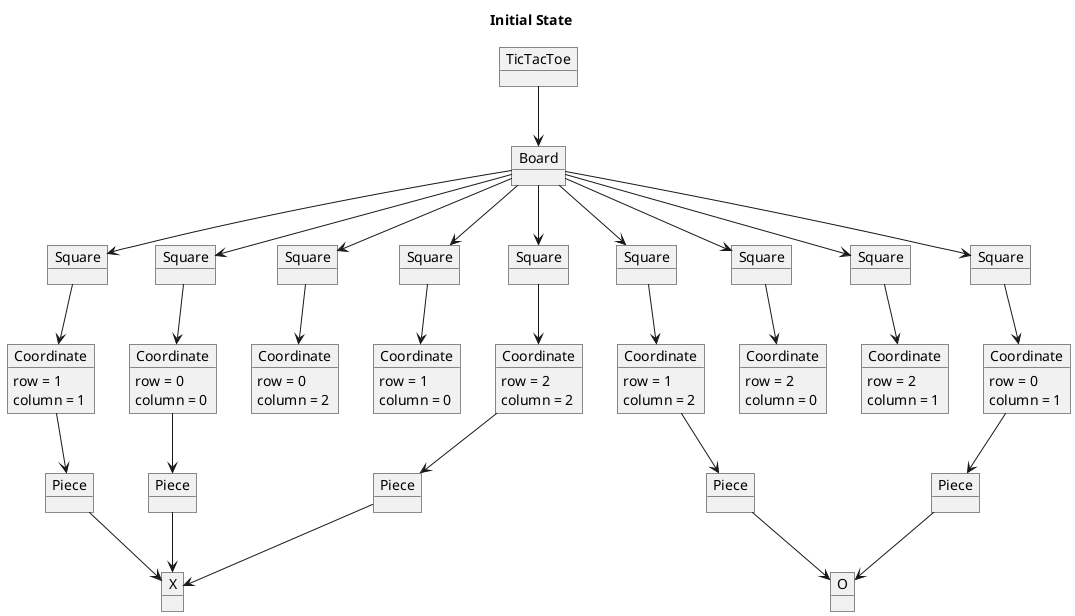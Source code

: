 @startuml InitialState
 title Initial State

 object TicTacToe
 object Board
 object X
 object O

 TicTacToe --> Board

 object "Square" as o1
 object "Square" as o2
 object "Square" as o3
 object "Square" as o4
 object "Square" as o5
 object "Square" as o6
 object "Square" as o7
 object "Square" as o8
 object "Square" as o9

 object "Coordinate" as c1 {
    row = 0
    column = 0
 }
 object "Coordinate" as c2{
    row = 0
    column = 1
    
 }
 object "Coordinate" as c3{
    row = 0
    column = 2
 }
 object "Coordinate" as c4{
    row = 1
    column = 0
 }
 object "Coordinate" as c5{
    row = 1
    column = 1
 }
 object "Coordinate" as c6{
    row = 1
    column = 2
 }
 object "Coordinate" as c7{
    row = 2
    column = 0
 }
 object "Coordinate" as c8{
    row = 2
    column = 1
 }
 object "Coordinate" as c9{
    row = 2
    column = 2
 }

Board --> o1
Board --> o2
Board --> o3
Board --> o4
Board --> o5
Board --> o6
Board --> o7
Board --> o8
Board --> o9

o1 --> c1
o2 --> c2
o3 --> c3
o4 --> c4
o5 --> c5
o6 --> c6
o7 --> c7
o8 --> c8
o9 --> c9


 object "Piece" as p1
 object "Piece" as p2
 object "Piece" as p3
 object "Piece" as p4
 object "Piece" as p5

 p1 --> X
 p2 --> X
 p3 --> X
 p4 --> O
 p5 --> O

c1 --> p1
c2 --> p4

c5 --> p2
c6 --> p5

c9 --> p3



@enduml